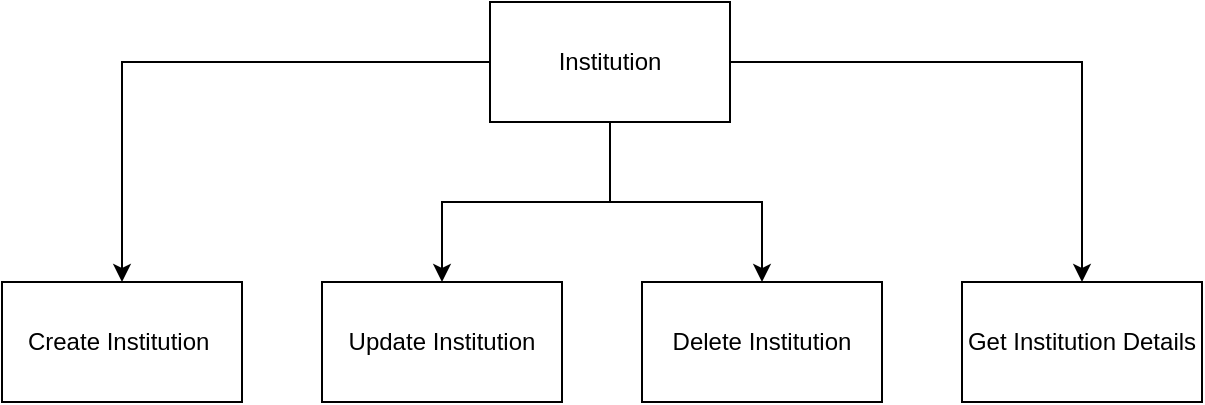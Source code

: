 <mxfile version="21.2.9" type="github">
  <diagram name="Page-1" id="co1IvbsGRvJRBiFSk-zs">
    <mxGraphModel dx="1434" dy="835" grid="1" gridSize="10" guides="1" tooltips="1" connect="1" arrows="1" fold="1" page="1" pageScale="1" pageWidth="827" pageHeight="1169" math="0" shadow="0">
      <root>
        <mxCell id="0" />
        <mxCell id="1" parent="0" />
        <mxCell id="-gm8SZ_vyrdVWSaBe4xr-6" style="edgeStyle=orthogonalEdgeStyle;rounded=0;orthogonalLoop=1;jettySize=auto;html=1;entryX=0.5;entryY=0;entryDx=0;entryDy=0;" edge="1" parent="1" source="-gm8SZ_vyrdVWSaBe4xr-1" target="-gm8SZ_vyrdVWSaBe4xr-2">
          <mxGeometry relative="1" as="geometry" />
        </mxCell>
        <mxCell id="-gm8SZ_vyrdVWSaBe4xr-7" style="edgeStyle=orthogonalEdgeStyle;rounded=0;orthogonalLoop=1;jettySize=auto;html=1;entryX=0.5;entryY=0;entryDx=0;entryDy=0;" edge="1" parent="1" source="-gm8SZ_vyrdVWSaBe4xr-1" target="-gm8SZ_vyrdVWSaBe4xr-3">
          <mxGeometry relative="1" as="geometry" />
        </mxCell>
        <mxCell id="-gm8SZ_vyrdVWSaBe4xr-8" style="edgeStyle=orthogonalEdgeStyle;rounded=0;orthogonalLoop=1;jettySize=auto;html=1;entryX=0.5;entryY=0;entryDx=0;entryDy=0;" edge="1" parent="1" source="-gm8SZ_vyrdVWSaBe4xr-1" target="-gm8SZ_vyrdVWSaBe4xr-4">
          <mxGeometry relative="1" as="geometry" />
        </mxCell>
        <mxCell id="-gm8SZ_vyrdVWSaBe4xr-9" style="edgeStyle=orthogonalEdgeStyle;rounded=0;orthogonalLoop=1;jettySize=auto;html=1;entryX=0.5;entryY=0;entryDx=0;entryDy=0;" edge="1" parent="1" source="-gm8SZ_vyrdVWSaBe4xr-1" target="-gm8SZ_vyrdVWSaBe4xr-5">
          <mxGeometry relative="1" as="geometry" />
        </mxCell>
        <mxCell id="-gm8SZ_vyrdVWSaBe4xr-1" value="Institution" style="rounded=0;whiteSpace=wrap;html=1;" vertex="1" parent="1">
          <mxGeometry x="354" y="100" width="120" height="60" as="geometry" />
        </mxCell>
        <mxCell id="-gm8SZ_vyrdVWSaBe4xr-2" value="Create Institution&amp;nbsp;" style="rounded=0;whiteSpace=wrap;html=1;" vertex="1" parent="1">
          <mxGeometry x="110" y="240" width="120" height="60" as="geometry" />
        </mxCell>
        <mxCell id="-gm8SZ_vyrdVWSaBe4xr-3" value="Update Institution" style="rounded=0;whiteSpace=wrap;html=1;" vertex="1" parent="1">
          <mxGeometry x="270" y="240" width="120" height="60" as="geometry" />
        </mxCell>
        <mxCell id="-gm8SZ_vyrdVWSaBe4xr-4" value="Delete Institution" style="rounded=0;whiteSpace=wrap;html=1;" vertex="1" parent="1">
          <mxGeometry x="430" y="240" width="120" height="60" as="geometry" />
        </mxCell>
        <mxCell id="-gm8SZ_vyrdVWSaBe4xr-5" value="Get Institution Details" style="rounded=0;whiteSpace=wrap;html=1;" vertex="1" parent="1">
          <mxGeometry x="590" y="240" width="120" height="60" as="geometry" />
        </mxCell>
      </root>
    </mxGraphModel>
  </diagram>
</mxfile>
